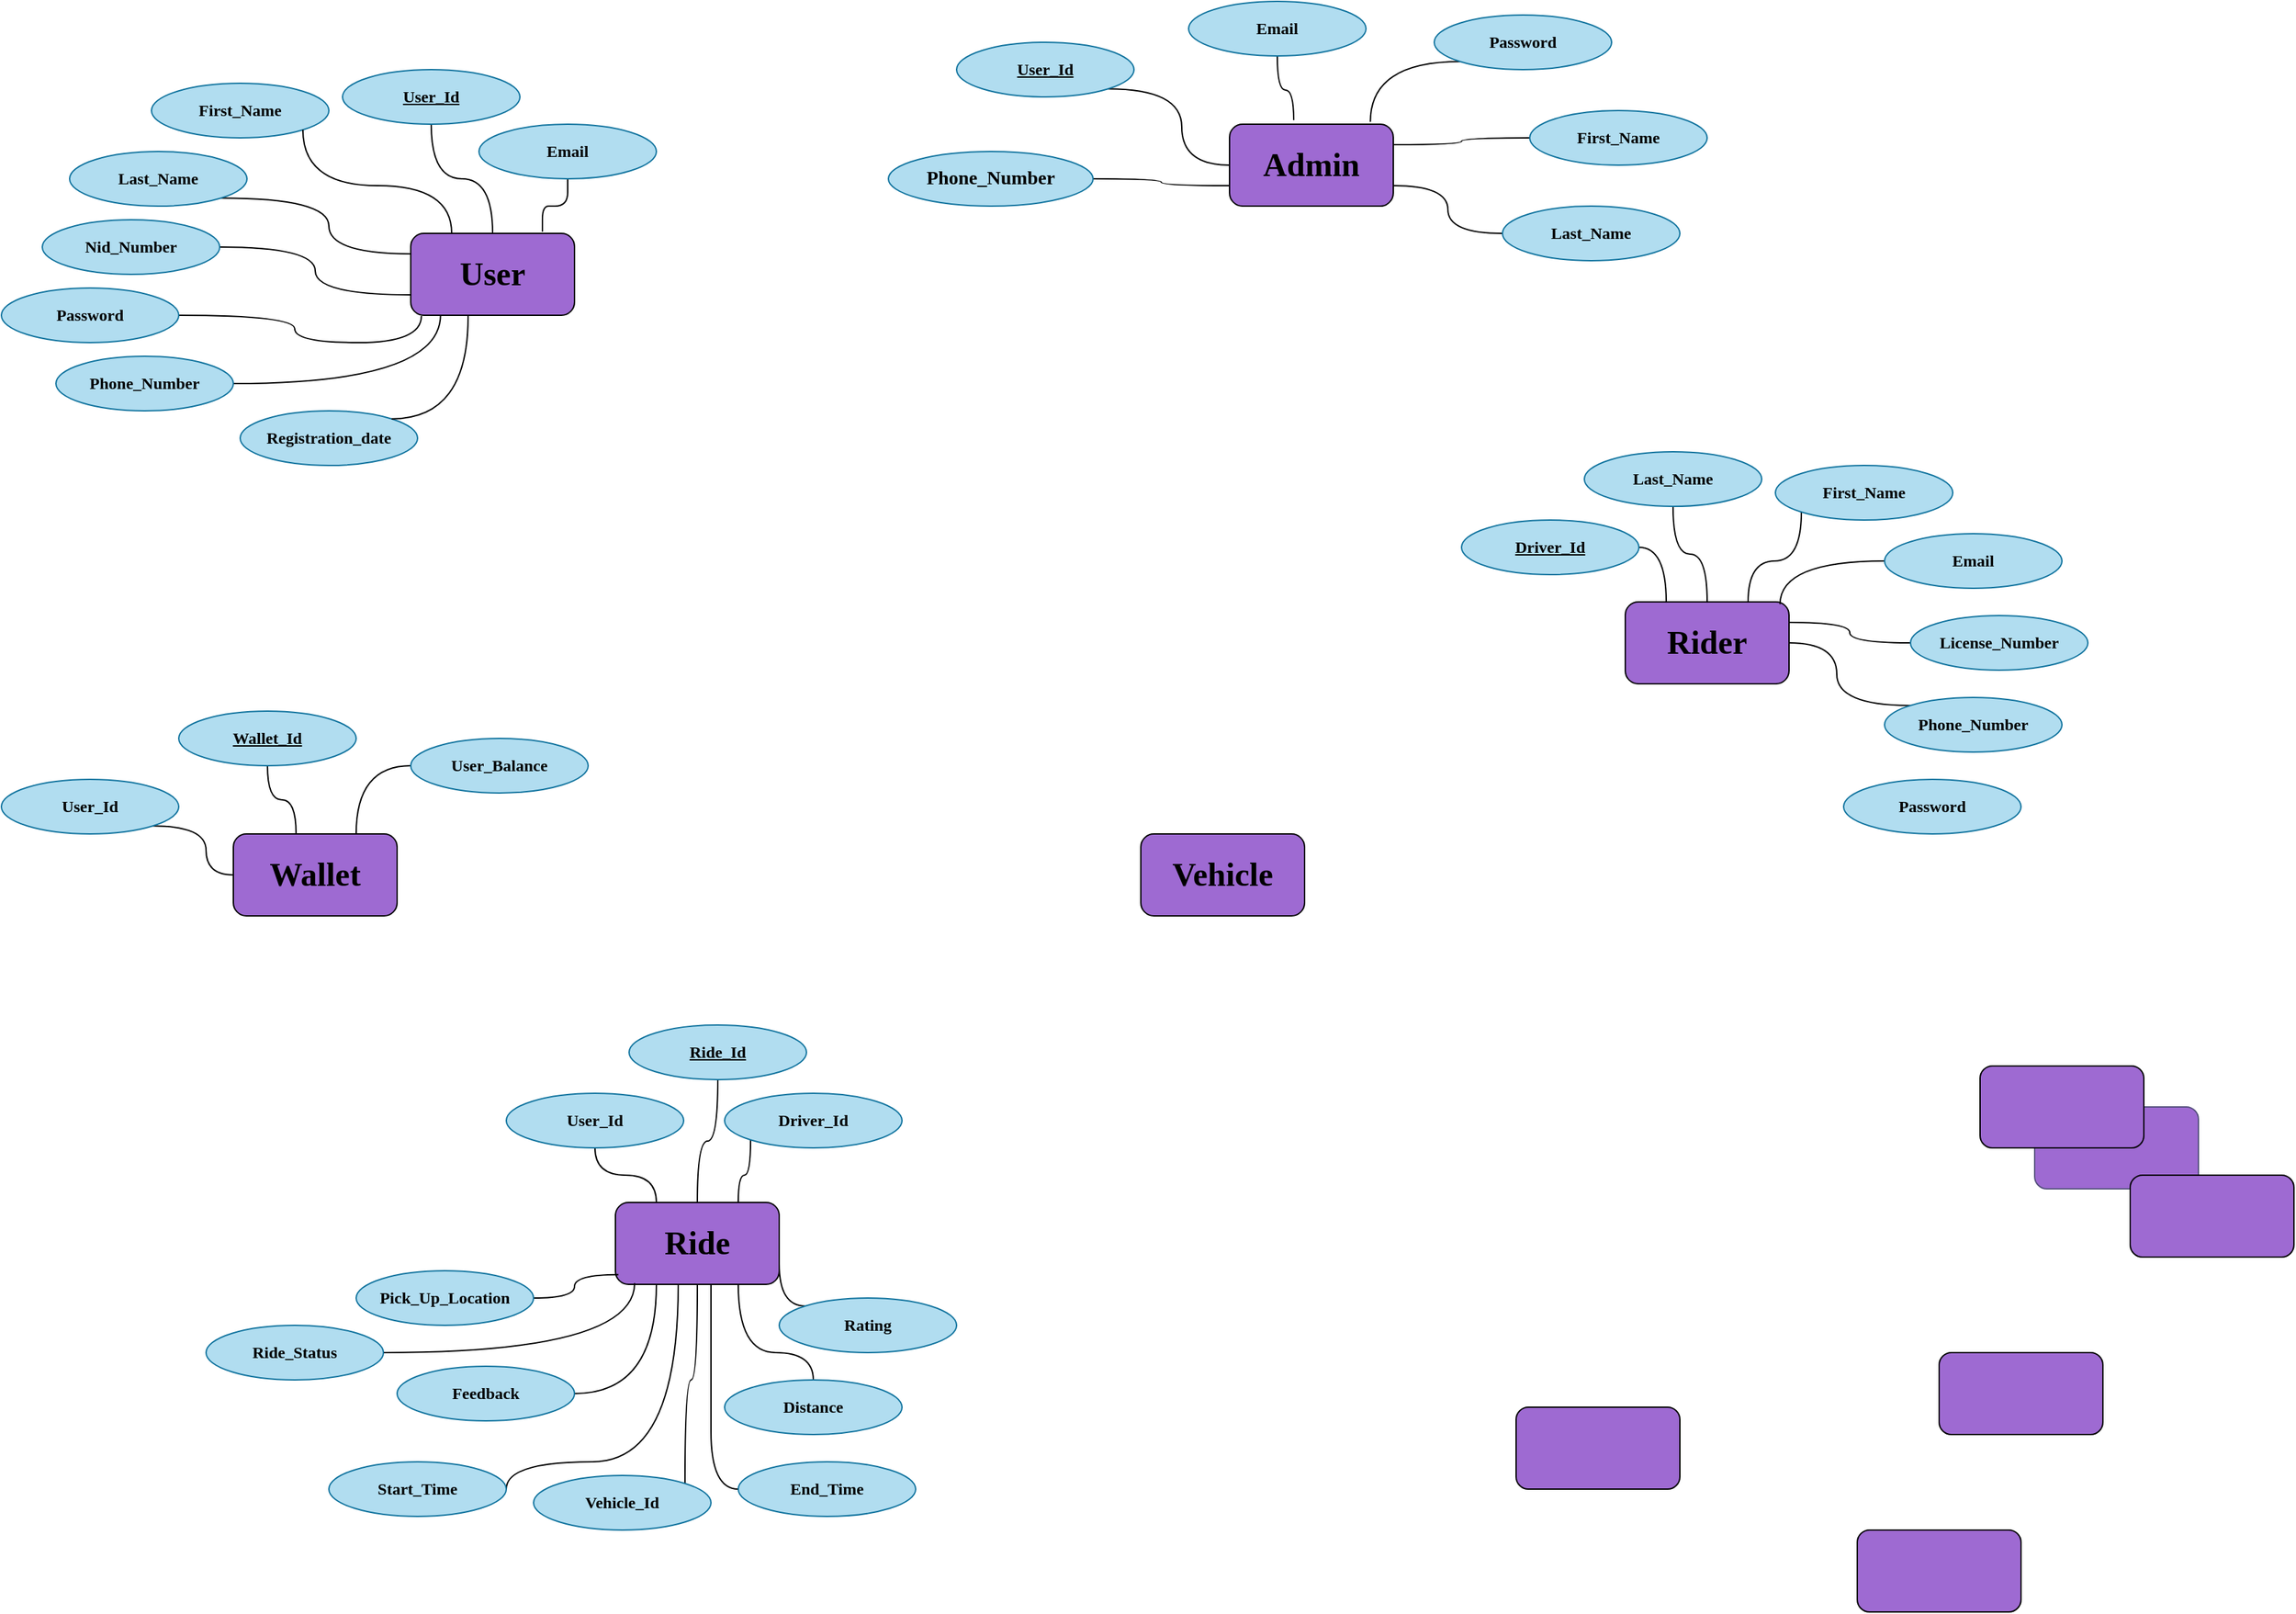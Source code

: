 <mxfile version="21.6.8" type="github">
  <diagram id="R2lEEEUBdFMjLlhIrx00" name="Page-1">
    <mxGraphModel dx="3141" dy="2489" grid="1" gridSize="10" guides="1" tooltips="1" connect="1" arrows="1" fold="1" page="1" pageScale="1" pageWidth="850" pageHeight="1100" background="#ffffff" math="0" shadow="0" extFonts="Permanent Marker^https://fonts.googleapis.com/css?family=Permanent+Marker">
      <root>
        <mxCell id="0" />
        <mxCell id="1" parent="0" />
        <mxCell id="8uIGnQ0dggvI_LjnIeeM-11" value="" style="rounded=1;whiteSpace=wrap;html=1;fillColor=#9e6ad2;strokeColor=#56517e;" vertex="1" parent="1">
          <mxGeometry x="960" y="490" width="120" height="60" as="geometry" />
        </mxCell>
        <mxCell id="8uIGnQ0dggvI_LjnIeeM-13" value="" style="rounded=1;whiteSpace=wrap;html=1;fillColor=#9e6ad2;" vertex="1" parent="1">
          <mxGeometry x="1030" y="540" width="120" height="60" as="geometry" />
        </mxCell>
        <mxCell id="8uIGnQ0dggvI_LjnIeeM-15" value="" style="rounded=1;whiteSpace=wrap;html=1;fillColor=#9e6ad2;" vertex="1" parent="1">
          <mxGeometry x="920" y="460" width="120" height="60" as="geometry" />
        </mxCell>
        <mxCell id="8uIGnQ0dggvI_LjnIeeM-18" value="" style="rounded=1;whiteSpace=wrap;html=1;fillColor=#9e6ad2;" vertex="1" parent="1">
          <mxGeometry x="890" y="670" width="120" height="60" as="geometry" />
        </mxCell>
        <mxCell id="8uIGnQ0dggvI_LjnIeeM-19" value="" style="rounded=1;whiteSpace=wrap;html=1;fillColor=#9e6ad2;" vertex="1" parent="1">
          <mxGeometry x="830" y="800" width="120" height="60" as="geometry" />
        </mxCell>
        <mxCell id="8uIGnQ0dggvI_LjnIeeM-20" value="" style="rounded=1;whiteSpace=wrap;html=1;fillColor=#9e6ad2;" vertex="1" parent="1">
          <mxGeometry x="580" y="710" width="120" height="60" as="geometry" />
        </mxCell>
        <mxCell id="8uIGnQ0dggvI_LjnIeeM-121" value="" style="group" vertex="1" connectable="0" parent="1">
          <mxGeometry x="-530" y="-270" width="480" height="290" as="geometry" />
        </mxCell>
        <mxCell id="8uIGnQ0dggvI_LjnIeeM-119" value="&lt;b style=&quot;border-color: var(--border-color);&quot;&gt;&lt;font style=&quot;border-color: var(--border-color);&quot; face=&quot;Times New Roman&quot;&gt;Registration_date&lt;/font&gt;&lt;/b&gt;" style="ellipse;whiteSpace=wrap;html=1;fillColor=#b1ddf0;strokeColor=#10739e;" vertex="1" parent="8uIGnQ0dggvI_LjnIeeM-121">
          <mxGeometry x="175" y="250" width="130" height="40" as="geometry" />
        </mxCell>
        <mxCell id="8uIGnQ0dggvI_LjnIeeM-120" value="" style="group" vertex="1" connectable="0" parent="8uIGnQ0dggvI_LjnIeeM-121">
          <mxGeometry width="480" height="250" as="geometry" />
        </mxCell>
        <mxCell id="8uIGnQ0dggvI_LjnIeeM-104" value="&lt;b&gt;&lt;font face=&quot;Times New Roman&quot; style=&quot;font-size: 24px;&quot;&gt;User&lt;/font&gt;&lt;/b&gt;" style="rounded=1;whiteSpace=wrap;html=1;fillColor=#9e6ad2;arcSize=16;" vertex="1" parent="8uIGnQ0dggvI_LjnIeeM-120">
          <mxGeometry x="300" y="120" width="120" height="60" as="geometry" />
        </mxCell>
        <mxCell id="8uIGnQ0dggvI_LjnIeeM-105" value="&lt;b style=&quot;border-color: var(--border-color);&quot;&gt;&lt;font face=&quot;Times New Roman&quot;&gt;First_Name&lt;/font&gt;&lt;/b&gt;" style="ellipse;whiteSpace=wrap;html=1;fillColor=#b1ddf0;strokeColor=#10739e;" vertex="1" parent="8uIGnQ0dggvI_LjnIeeM-120">
          <mxGeometry x="110" y="10" width="130" height="40" as="geometry" />
        </mxCell>
        <mxCell id="8uIGnQ0dggvI_LjnIeeM-103" style="edgeStyle=orthogonalEdgeStyle;curved=1;rounded=0;orthogonalLoop=1;jettySize=auto;html=1;exitX=0.25;exitY=0;exitDx=0;exitDy=0;entryX=1;entryY=1;entryDx=0;entryDy=0;endArrow=none;endFill=0;" edge="1" parent="8uIGnQ0dggvI_LjnIeeM-120" source="8uIGnQ0dggvI_LjnIeeM-104" target="8uIGnQ0dggvI_LjnIeeM-105">
          <mxGeometry relative="1" as="geometry" />
        </mxCell>
        <mxCell id="8uIGnQ0dggvI_LjnIeeM-106" style="edgeStyle=orthogonalEdgeStyle;curved=1;rounded=0;orthogonalLoop=1;jettySize=auto;html=1;exitX=0.5;exitY=1;exitDx=0;exitDy=0;entryX=0.5;entryY=0;entryDx=0;entryDy=0;endArrow=none;endFill=0;" edge="1" parent="8uIGnQ0dggvI_LjnIeeM-120" source="8uIGnQ0dggvI_LjnIeeM-107" target="8uIGnQ0dggvI_LjnIeeM-104">
          <mxGeometry relative="1" as="geometry" />
        </mxCell>
        <mxCell id="8uIGnQ0dggvI_LjnIeeM-107" value="&lt;font face=&quot;Times New Roman&quot;&gt;&lt;b&gt;&lt;u&gt;User_Id&lt;/u&gt;&lt;/b&gt;&lt;/font&gt;" style="ellipse;whiteSpace=wrap;html=1;fillColor=#b1ddf0;strokeColor=#10739e;" vertex="1" parent="8uIGnQ0dggvI_LjnIeeM-120">
          <mxGeometry x="250" width="130" height="40" as="geometry" />
        </mxCell>
        <mxCell id="8uIGnQ0dggvI_LjnIeeM-108" style="edgeStyle=orthogonalEdgeStyle;curved=1;rounded=0;orthogonalLoop=1;jettySize=auto;html=1;exitX=1;exitY=1;exitDx=0;exitDy=0;entryX=0;entryY=0.25;entryDx=0;entryDy=0;endArrow=none;endFill=0;" edge="1" parent="8uIGnQ0dggvI_LjnIeeM-120" source="8uIGnQ0dggvI_LjnIeeM-109" target="8uIGnQ0dggvI_LjnIeeM-104">
          <mxGeometry relative="1" as="geometry" />
        </mxCell>
        <mxCell id="8uIGnQ0dggvI_LjnIeeM-109" value="&lt;b style=&quot;border-color: var(--border-color);&quot;&gt;&lt;font face=&quot;Times New Roman&quot;&gt;Last_Name&lt;/font&gt;&lt;/b&gt;" style="ellipse;whiteSpace=wrap;html=1;fillColor=#b1ddf0;strokeColor=#10739e;" vertex="1" parent="8uIGnQ0dggvI_LjnIeeM-120">
          <mxGeometry x="50" y="60" width="130" height="40" as="geometry" />
        </mxCell>
        <mxCell id="8uIGnQ0dggvI_LjnIeeM-110" style="edgeStyle=orthogonalEdgeStyle;curved=1;rounded=0;orthogonalLoop=1;jettySize=auto;html=1;exitX=1;exitY=0.5;exitDx=0;exitDy=0;entryX=0;entryY=0.75;entryDx=0;entryDy=0;endArrow=none;endFill=0;" edge="1" parent="8uIGnQ0dggvI_LjnIeeM-120" source="8uIGnQ0dggvI_LjnIeeM-111" target="8uIGnQ0dggvI_LjnIeeM-104">
          <mxGeometry relative="1" as="geometry" />
        </mxCell>
        <mxCell id="8uIGnQ0dggvI_LjnIeeM-111" value="&lt;font face=&quot;Times New Roman&quot;&gt;&lt;b&gt;Nid_Number&lt;/b&gt;&lt;/font&gt;" style="ellipse;whiteSpace=wrap;html=1;fillColor=#b1ddf0;strokeColor=#10739e;" vertex="1" parent="8uIGnQ0dggvI_LjnIeeM-120">
          <mxGeometry x="30" y="110" width="130" height="40" as="geometry" />
        </mxCell>
        <mxCell id="8uIGnQ0dggvI_LjnIeeM-112" style="edgeStyle=orthogonalEdgeStyle;rounded=1;orthogonalLoop=1;jettySize=auto;html=1;exitX=0.5;exitY=1;exitDx=0;exitDy=0;entryX=0.804;entryY=-0.021;entryDx=0;entryDy=0;entryPerimeter=0;strokeColor=default;endArrow=none;endFill=0;" edge="1" parent="8uIGnQ0dggvI_LjnIeeM-120" source="8uIGnQ0dggvI_LjnIeeM-113" target="8uIGnQ0dggvI_LjnIeeM-104">
          <mxGeometry relative="1" as="geometry" />
        </mxCell>
        <mxCell id="8uIGnQ0dggvI_LjnIeeM-113" value="&lt;b&gt;&lt;font face=&quot;Times New Roman&quot;&gt;Email&lt;/font&gt;&lt;/b&gt;" style="ellipse;whiteSpace=wrap;html=1;fillColor=#b1ddf0;strokeColor=#10739e;" vertex="1" parent="8uIGnQ0dggvI_LjnIeeM-120">
          <mxGeometry x="350" y="40" width="130" height="40" as="geometry" />
        </mxCell>
        <mxCell id="8uIGnQ0dggvI_LjnIeeM-114" style="edgeStyle=orthogonalEdgeStyle;curved=1;rounded=0;orthogonalLoop=1;jettySize=auto;html=1;exitX=1;exitY=0.5;exitDx=0;exitDy=0;entryX=0.065;entryY=1.008;entryDx=0;entryDy=0;entryPerimeter=0;endArrow=none;endFill=0;" edge="1" parent="8uIGnQ0dggvI_LjnIeeM-120" source="8uIGnQ0dggvI_LjnIeeM-115" target="8uIGnQ0dggvI_LjnIeeM-104">
          <mxGeometry relative="1" as="geometry" />
        </mxCell>
        <mxCell id="8uIGnQ0dggvI_LjnIeeM-115" value="&lt;b style=&quot;border-color: var(--border-color);&quot;&gt;&lt;font style=&quot;border-color: var(--border-color);&quot; face=&quot;Times New Roman&quot;&gt;Password&lt;/font&gt;&lt;/b&gt;" style="ellipse;whiteSpace=wrap;html=1;fillColor=#b1ddf0;strokeColor=#10739e;" vertex="1" parent="8uIGnQ0dggvI_LjnIeeM-120">
          <mxGeometry y="160" width="130" height="40" as="geometry" />
        </mxCell>
        <mxCell id="8uIGnQ0dggvI_LjnIeeM-116" style="edgeStyle=orthogonalEdgeStyle;curved=1;rounded=0;orthogonalLoop=1;jettySize=auto;html=1;exitX=1;exitY=0.5;exitDx=0;exitDy=0;endArrow=none;endFill=0;entryX=0.182;entryY=0.993;entryDx=0;entryDy=0;entryPerimeter=0;" edge="1" parent="8uIGnQ0dggvI_LjnIeeM-120" source="8uIGnQ0dggvI_LjnIeeM-117" target="8uIGnQ0dggvI_LjnIeeM-104">
          <mxGeometry relative="1" as="geometry">
            <mxPoint x="320" y="190" as="targetPoint" />
          </mxGeometry>
        </mxCell>
        <mxCell id="8uIGnQ0dggvI_LjnIeeM-117" value="&lt;b style=&quot;border-color: var(--border-color);&quot;&gt;&lt;font style=&quot;border-color: var(--border-color);&quot; face=&quot;Times New Roman&quot;&gt;Phone_Number&lt;/font&gt;&lt;/b&gt;" style="ellipse;whiteSpace=wrap;html=1;fillColor=#b1ddf0;strokeColor=#10739e;" vertex="1" parent="8uIGnQ0dggvI_LjnIeeM-120">
          <mxGeometry x="40" y="210" width="130" height="40" as="geometry" />
        </mxCell>
        <mxCell id="8uIGnQ0dggvI_LjnIeeM-118" style="edgeStyle=orthogonalEdgeStyle;curved=1;rounded=0;orthogonalLoop=1;jettySize=auto;html=1;exitX=1;exitY=0;exitDx=0;exitDy=0;endArrow=none;endFill=0;" edge="1" parent="8uIGnQ0dggvI_LjnIeeM-120" source="8uIGnQ0dggvI_LjnIeeM-119">
          <mxGeometry relative="1" as="geometry">
            <mxPoint x="342" y="180" as="targetPoint" />
          </mxGeometry>
        </mxCell>
        <mxCell id="8uIGnQ0dggvI_LjnIeeM-122" value="" style="group" vertex="1" connectable="0" parent="1">
          <mxGeometry x="120" y="-320" width="600" height="190" as="geometry" />
        </mxCell>
        <mxCell id="8uIGnQ0dggvI_LjnIeeM-62" value="&lt;b&gt;&lt;font face=&quot;Times New Roman&quot; style=&quot;font-size: 24px;&quot;&gt;Admin&lt;/font&gt;&lt;/b&gt;" style="rounded=1;whiteSpace=wrap;html=1;fillColor=#9e6ad2;arcSize=16;" vertex="1" parent="8uIGnQ0dggvI_LjnIeeM-122">
          <mxGeometry x="250" y="90" width="120" height="60" as="geometry" />
        </mxCell>
        <mxCell id="8uIGnQ0dggvI_LjnIeeM-72" style="edgeStyle=orthogonalEdgeStyle;curved=1;rounded=0;orthogonalLoop=1;jettySize=auto;html=1;exitX=0.5;exitY=1;exitDx=0;exitDy=0;entryX=0.392;entryY=-0.05;entryDx=0;entryDy=0;entryPerimeter=0;endArrow=none;endFill=0;" edge="1" parent="8uIGnQ0dggvI_LjnIeeM-122" source="8uIGnQ0dggvI_LjnIeeM-63" target="8uIGnQ0dggvI_LjnIeeM-62">
          <mxGeometry relative="1" as="geometry" />
        </mxCell>
        <mxCell id="8uIGnQ0dggvI_LjnIeeM-63" value="&lt;b&gt;&lt;font face=&quot;Times New Roman&quot;&gt;Email&lt;/font&gt;&lt;/b&gt;" style="ellipse;whiteSpace=wrap;html=1;fillColor=#b1ddf0;strokeColor=#10739e;" vertex="1" parent="8uIGnQ0dggvI_LjnIeeM-122">
          <mxGeometry x="220" width="130" height="40" as="geometry" />
        </mxCell>
        <mxCell id="8uIGnQ0dggvI_LjnIeeM-71" style="edgeStyle=orthogonalEdgeStyle;curved=1;rounded=0;orthogonalLoop=1;jettySize=auto;html=1;exitX=1;exitY=1;exitDx=0;exitDy=0;entryX=0;entryY=0.5;entryDx=0;entryDy=0;endArrow=none;endFill=0;" edge="1" parent="8uIGnQ0dggvI_LjnIeeM-122" source="8uIGnQ0dggvI_LjnIeeM-64" target="8uIGnQ0dggvI_LjnIeeM-62">
          <mxGeometry relative="1" as="geometry" />
        </mxCell>
        <mxCell id="8uIGnQ0dggvI_LjnIeeM-64" value="&lt;font face=&quot;Times New Roman&quot;&gt;&lt;b&gt;&lt;u&gt;User_Id&lt;/u&gt;&lt;/b&gt;&lt;/font&gt;" style="ellipse;whiteSpace=wrap;html=1;fillColor=#b1ddf0;strokeColor=#10739e;" vertex="1" parent="8uIGnQ0dggvI_LjnIeeM-122">
          <mxGeometry x="50" y="30" width="130" height="40" as="geometry" />
        </mxCell>
        <mxCell id="8uIGnQ0dggvI_LjnIeeM-73" style="edgeStyle=orthogonalEdgeStyle;curved=1;rounded=0;orthogonalLoop=1;jettySize=auto;html=1;exitX=0;exitY=1;exitDx=0;exitDy=0;entryX=0.86;entryY=-0.029;entryDx=0;entryDy=0;entryPerimeter=0;endArrow=none;endFill=0;" edge="1" parent="8uIGnQ0dggvI_LjnIeeM-122" source="8uIGnQ0dggvI_LjnIeeM-66" target="8uIGnQ0dggvI_LjnIeeM-62">
          <mxGeometry relative="1" as="geometry" />
        </mxCell>
        <mxCell id="8uIGnQ0dggvI_LjnIeeM-66" value="&lt;b style=&quot;border-color: var(--border-color);&quot;&gt;&lt;font style=&quot;border-color: var(--border-color);&quot; face=&quot;Times New Roman&quot;&gt;Password&lt;/font&gt;&lt;/b&gt;" style="ellipse;whiteSpace=wrap;html=1;fillColor=#b1ddf0;strokeColor=#10739e;" vertex="1" parent="8uIGnQ0dggvI_LjnIeeM-122">
          <mxGeometry x="400" y="10" width="130" height="40" as="geometry" />
        </mxCell>
        <mxCell id="8uIGnQ0dggvI_LjnIeeM-74" style="edgeStyle=orthogonalEdgeStyle;curved=1;rounded=0;orthogonalLoop=1;jettySize=auto;html=1;exitX=0;exitY=0.5;exitDx=0;exitDy=0;entryX=1;entryY=0.25;entryDx=0;entryDy=0;endArrow=none;endFill=0;" edge="1" parent="8uIGnQ0dggvI_LjnIeeM-122" source="8uIGnQ0dggvI_LjnIeeM-67" target="8uIGnQ0dggvI_LjnIeeM-62">
          <mxGeometry relative="1" as="geometry" />
        </mxCell>
        <mxCell id="8uIGnQ0dggvI_LjnIeeM-67" value="&lt;b style=&quot;border-color: var(--border-color);&quot;&gt;&lt;font face=&quot;Times New Roman&quot;&gt;First_Name&lt;/font&gt;&lt;/b&gt;" style="ellipse;whiteSpace=wrap;html=1;fillColor=#b1ddf0;strokeColor=#10739e;" vertex="1" parent="8uIGnQ0dggvI_LjnIeeM-122">
          <mxGeometry x="470" y="80" width="130" height="40" as="geometry" />
        </mxCell>
        <mxCell id="8uIGnQ0dggvI_LjnIeeM-76" style="edgeStyle=orthogonalEdgeStyle;curved=1;rounded=0;orthogonalLoop=1;jettySize=auto;html=1;exitX=0;exitY=0.5;exitDx=0;exitDy=0;entryX=1;entryY=0.75;entryDx=0;entryDy=0;endArrow=none;endFill=0;" edge="1" parent="8uIGnQ0dggvI_LjnIeeM-122" source="8uIGnQ0dggvI_LjnIeeM-68" target="8uIGnQ0dggvI_LjnIeeM-62">
          <mxGeometry relative="1" as="geometry" />
        </mxCell>
        <mxCell id="8uIGnQ0dggvI_LjnIeeM-68" value="&lt;b style=&quot;border-color: var(--border-color);&quot;&gt;&lt;font face=&quot;Times New Roman&quot;&gt;Last_Name&lt;/font&gt;&lt;/b&gt;" style="ellipse;whiteSpace=wrap;html=1;fillColor=#b1ddf0;strokeColor=#10739e;" vertex="1" parent="8uIGnQ0dggvI_LjnIeeM-122">
          <mxGeometry x="450" y="150" width="130" height="40" as="geometry" />
        </mxCell>
        <mxCell id="8uIGnQ0dggvI_LjnIeeM-70" style="edgeStyle=orthogonalEdgeStyle;curved=1;rounded=0;orthogonalLoop=1;jettySize=auto;html=1;exitX=1;exitY=0.5;exitDx=0;exitDy=0;entryX=0;entryY=0.75;entryDx=0;entryDy=0;endArrow=none;endFill=0;" edge="1" parent="8uIGnQ0dggvI_LjnIeeM-122" source="8uIGnQ0dggvI_LjnIeeM-69" target="8uIGnQ0dggvI_LjnIeeM-62">
          <mxGeometry relative="1" as="geometry" />
        </mxCell>
        <mxCell id="8uIGnQ0dggvI_LjnIeeM-69" value="&lt;b style=&quot;border-color: var(--border-color);&quot;&gt;&lt;font style=&quot;border-color: var(--border-color); font-size: 14px;&quot; face=&quot;Times New Roman&quot;&gt;Phone_Number&lt;/font&gt;&lt;/b&gt;" style="ellipse;whiteSpace=wrap;html=1;fillColor=#b1ddf0;strokeColor=#10739e;" vertex="1" parent="8uIGnQ0dggvI_LjnIeeM-122">
          <mxGeometry y="110" width="150" height="40" as="geometry" />
        </mxCell>
        <mxCell id="8uIGnQ0dggvI_LjnIeeM-123" value="" style="group" vertex="1" connectable="0" parent="1">
          <mxGeometry x="-380" y="430" width="550" height="370" as="geometry" />
        </mxCell>
        <mxCell id="8uIGnQ0dggvI_LjnIeeM-77" value="&lt;b&gt;&lt;font face=&quot;Times New Roman&quot; style=&quot;font-size: 24px;&quot;&gt;Ride&lt;/font&gt;&lt;/b&gt;" style="rounded=1;whiteSpace=wrap;html=1;fillColor=#9e6ad2;arcSize=16;" vertex="1" parent="8uIGnQ0dggvI_LjnIeeM-123">
          <mxGeometry x="300" y="130" width="120" height="60" as="geometry" />
        </mxCell>
        <mxCell id="8uIGnQ0dggvI_LjnIeeM-92" style="edgeStyle=orthogonalEdgeStyle;curved=1;rounded=0;orthogonalLoop=1;jettySize=auto;html=1;exitX=0.5;exitY=1;exitDx=0;exitDy=0;entryX=0.25;entryY=0;entryDx=0;entryDy=0;endArrow=none;endFill=0;" edge="1" parent="8uIGnQ0dggvI_LjnIeeM-123" source="8uIGnQ0dggvI_LjnIeeM-79" target="8uIGnQ0dggvI_LjnIeeM-77">
          <mxGeometry relative="1" as="geometry" />
        </mxCell>
        <mxCell id="8uIGnQ0dggvI_LjnIeeM-79" value="&lt;font face=&quot;Times New Roman&quot;&gt;&lt;b&gt;User_Id&lt;/b&gt;&lt;/font&gt;" style="ellipse;whiteSpace=wrap;html=1;fillColor=#b1ddf0;strokeColor=#10739e;" vertex="1" parent="8uIGnQ0dggvI_LjnIeeM-123">
          <mxGeometry x="220" y="50" width="130" height="40" as="geometry" />
        </mxCell>
        <mxCell id="8uIGnQ0dggvI_LjnIeeM-94" style="edgeStyle=orthogonalEdgeStyle;curved=1;rounded=0;orthogonalLoop=1;jettySize=auto;html=1;exitX=0;exitY=1;exitDx=0;exitDy=0;entryX=0.75;entryY=0;entryDx=0;entryDy=0;endArrow=none;endFill=0;" edge="1" parent="8uIGnQ0dggvI_LjnIeeM-123" source="8uIGnQ0dggvI_LjnIeeM-80" target="8uIGnQ0dggvI_LjnIeeM-77">
          <mxGeometry relative="1" as="geometry" />
        </mxCell>
        <mxCell id="8uIGnQ0dggvI_LjnIeeM-80" value="&lt;font face=&quot;Times New Roman&quot;&gt;&lt;b&gt;Driver_Id&lt;/b&gt;&lt;/font&gt;" style="ellipse;whiteSpace=wrap;html=1;fillColor=#b1ddf0;strokeColor=#10739e;" vertex="1" parent="8uIGnQ0dggvI_LjnIeeM-123">
          <mxGeometry x="380" y="50" width="130" height="40" as="geometry" />
        </mxCell>
        <mxCell id="8uIGnQ0dggvI_LjnIeeM-93" style="edgeStyle=orthogonalEdgeStyle;curved=1;rounded=0;orthogonalLoop=1;jettySize=auto;html=1;exitX=0.5;exitY=1;exitDx=0;exitDy=0;entryX=0.5;entryY=0;entryDx=0;entryDy=0;endArrow=none;endFill=0;" edge="1" parent="8uIGnQ0dggvI_LjnIeeM-123" source="8uIGnQ0dggvI_LjnIeeM-81" target="8uIGnQ0dggvI_LjnIeeM-77">
          <mxGeometry relative="1" as="geometry" />
        </mxCell>
        <mxCell id="8uIGnQ0dggvI_LjnIeeM-81" value="&lt;font face=&quot;Times New Roman&quot;&gt;&lt;b&gt;&lt;u&gt;Ride_Id&lt;/u&gt;&lt;/b&gt;&lt;/font&gt;" style="ellipse;whiteSpace=wrap;html=1;fillColor=#b1ddf0;strokeColor=#10739e;" vertex="1" parent="8uIGnQ0dggvI_LjnIeeM-123">
          <mxGeometry x="310" width="130" height="40" as="geometry" />
        </mxCell>
        <mxCell id="8uIGnQ0dggvI_LjnIeeM-89" style="edgeStyle=orthogonalEdgeStyle;curved=1;rounded=0;orthogonalLoop=1;jettySize=auto;html=1;exitX=1;exitY=0;exitDx=0;exitDy=0;entryX=0.5;entryY=1;entryDx=0;entryDy=0;endArrow=none;endFill=0;" edge="1" parent="8uIGnQ0dggvI_LjnIeeM-123" source="8uIGnQ0dggvI_LjnIeeM-82" target="8uIGnQ0dggvI_LjnIeeM-77">
          <mxGeometry relative="1" as="geometry" />
        </mxCell>
        <mxCell id="8uIGnQ0dggvI_LjnIeeM-82" value="&lt;font face=&quot;Times New Roman&quot;&gt;&lt;b&gt;Vehicle_Id&lt;/b&gt;&lt;/font&gt;" style="ellipse;whiteSpace=wrap;html=1;fillColor=#b1ddf0;strokeColor=#10739e;" vertex="1" parent="8uIGnQ0dggvI_LjnIeeM-123">
          <mxGeometry x="240" y="330" width="130" height="40" as="geometry" />
        </mxCell>
        <mxCell id="8uIGnQ0dggvI_LjnIeeM-91" style="edgeStyle=orthogonalEdgeStyle;curved=1;rounded=0;orthogonalLoop=1;jettySize=auto;html=1;exitX=1;exitY=0.5;exitDx=0;exitDy=0;entryX=0.018;entryY=0.881;entryDx=0;entryDy=0;endArrow=none;endFill=0;entryPerimeter=0;" edge="1" parent="8uIGnQ0dggvI_LjnIeeM-123" source="8uIGnQ0dggvI_LjnIeeM-83" target="8uIGnQ0dggvI_LjnIeeM-77">
          <mxGeometry relative="1" as="geometry" />
        </mxCell>
        <mxCell id="8uIGnQ0dggvI_LjnIeeM-83" value="&lt;font face=&quot;Times New Roman&quot;&gt;&lt;b&gt;Pick_Up_Location&lt;/b&gt;&lt;/font&gt;" style="ellipse;whiteSpace=wrap;html=1;fillColor=#b1ddf0;strokeColor=#10739e;" vertex="1" parent="8uIGnQ0dggvI_LjnIeeM-123">
          <mxGeometry x="110" y="180" width="130" height="40" as="geometry" />
        </mxCell>
        <mxCell id="8uIGnQ0dggvI_LjnIeeM-90" style="edgeStyle=orthogonalEdgeStyle;curved=1;rounded=0;orthogonalLoop=1;jettySize=auto;html=1;exitX=1;exitY=0.5;exitDx=0;exitDy=0;entryX=0.25;entryY=1;entryDx=0;entryDy=0;endArrow=none;endFill=0;" edge="1" parent="8uIGnQ0dggvI_LjnIeeM-123" source="8uIGnQ0dggvI_LjnIeeM-84" target="8uIGnQ0dggvI_LjnIeeM-77">
          <mxGeometry relative="1" as="geometry" />
        </mxCell>
        <mxCell id="8uIGnQ0dggvI_LjnIeeM-84" value="&lt;font face=&quot;Times New Roman&quot;&gt;&lt;b&gt;Feedback&lt;/b&gt;&lt;/font&gt;" style="ellipse;whiteSpace=wrap;html=1;fillColor=#b1ddf0;strokeColor=#10739e;" vertex="1" parent="8uIGnQ0dggvI_LjnIeeM-123">
          <mxGeometry x="140" y="250" width="130" height="40" as="geometry" />
        </mxCell>
        <mxCell id="8uIGnQ0dggvI_LjnIeeM-102" style="edgeStyle=orthogonalEdgeStyle;curved=1;rounded=0;orthogonalLoop=1;jettySize=auto;html=1;exitX=0;exitY=0;exitDx=0;exitDy=0;entryX=1;entryY=0.75;entryDx=0;entryDy=0;endArrow=none;endFill=0;" edge="1" parent="8uIGnQ0dggvI_LjnIeeM-123" source="8uIGnQ0dggvI_LjnIeeM-85" target="8uIGnQ0dggvI_LjnIeeM-77">
          <mxGeometry relative="1" as="geometry" />
        </mxCell>
        <mxCell id="8uIGnQ0dggvI_LjnIeeM-85" value="&lt;font face=&quot;Times New Roman&quot;&gt;&lt;b&gt;Rating&lt;/b&gt;&lt;/font&gt;" style="ellipse;whiteSpace=wrap;html=1;fillColor=#b1ddf0;strokeColor=#10739e;" vertex="1" parent="8uIGnQ0dggvI_LjnIeeM-123">
          <mxGeometry x="420" y="200" width="130" height="40" as="geometry" />
        </mxCell>
        <mxCell id="8uIGnQ0dggvI_LjnIeeM-88" style="edgeStyle=orthogonalEdgeStyle;curved=1;rounded=0;orthogonalLoop=1;jettySize=auto;html=1;exitX=0.5;exitY=0;exitDx=0;exitDy=0;entryX=0.75;entryY=1;entryDx=0;entryDy=0;endArrow=none;endFill=0;" edge="1" parent="8uIGnQ0dggvI_LjnIeeM-123" source="8uIGnQ0dggvI_LjnIeeM-86" target="8uIGnQ0dggvI_LjnIeeM-77">
          <mxGeometry relative="1" as="geometry">
            <Array as="points">
              <mxPoint x="445" y="240" />
              <mxPoint x="390" y="240" />
            </Array>
          </mxGeometry>
        </mxCell>
        <mxCell id="8uIGnQ0dggvI_LjnIeeM-86" value="&lt;font face=&quot;Times New Roman&quot;&gt;&lt;b&gt;Distance&lt;/b&gt;&lt;/font&gt;" style="ellipse;whiteSpace=wrap;html=1;fillColor=#b1ddf0;strokeColor=#10739e;" vertex="1" parent="8uIGnQ0dggvI_LjnIeeM-123">
          <mxGeometry x="380" y="260" width="130" height="40" as="geometry" />
        </mxCell>
        <mxCell id="8uIGnQ0dggvI_LjnIeeM-98" style="edgeStyle=orthogonalEdgeStyle;curved=1;rounded=0;orthogonalLoop=1;jettySize=auto;html=1;exitX=1;exitY=0.5;exitDx=0;exitDy=0;endArrow=none;endFill=0;" edge="1" parent="8uIGnQ0dggvI_LjnIeeM-123" source="8uIGnQ0dggvI_LjnIeeM-95" target="8uIGnQ0dggvI_LjnIeeM-77">
          <mxGeometry relative="1" as="geometry">
            <Array as="points">
              <mxPoint x="220" y="320" />
              <mxPoint x="346" y="320" />
            </Array>
          </mxGeometry>
        </mxCell>
        <mxCell id="8uIGnQ0dggvI_LjnIeeM-95" value="&lt;font face=&quot;Times New Roman&quot;&gt;&lt;b&gt;Start_Time&lt;/b&gt;&lt;/font&gt;" style="ellipse;whiteSpace=wrap;html=1;fillColor=#b1ddf0;strokeColor=#10739e;" vertex="1" parent="8uIGnQ0dggvI_LjnIeeM-123">
          <mxGeometry x="90" y="320" width="130" height="40" as="geometry" />
        </mxCell>
        <mxCell id="8uIGnQ0dggvI_LjnIeeM-97" style="edgeStyle=orthogonalEdgeStyle;curved=1;rounded=0;orthogonalLoop=1;jettySize=auto;html=1;exitX=0;exitY=0.5;exitDx=0;exitDy=0;endArrow=none;endFill=0;" edge="1" parent="8uIGnQ0dggvI_LjnIeeM-123" source="8uIGnQ0dggvI_LjnIeeM-96">
          <mxGeometry relative="1" as="geometry">
            <mxPoint x="370" y="190" as="targetPoint" />
          </mxGeometry>
        </mxCell>
        <mxCell id="8uIGnQ0dggvI_LjnIeeM-96" value="&lt;font face=&quot;Times New Roman&quot;&gt;&lt;b&gt;End_Time&lt;/b&gt;&lt;/font&gt;" style="ellipse;whiteSpace=wrap;html=1;fillColor=#b1ddf0;strokeColor=#10739e;" vertex="1" parent="8uIGnQ0dggvI_LjnIeeM-123">
          <mxGeometry x="390" y="320" width="130" height="40" as="geometry" />
        </mxCell>
        <mxCell id="8uIGnQ0dggvI_LjnIeeM-100" style="edgeStyle=orthogonalEdgeStyle;curved=1;rounded=0;orthogonalLoop=1;jettySize=auto;html=1;exitX=1;exitY=0.5;exitDx=0;exitDy=0;endArrow=none;endFill=0;entryX=0.117;entryY=0.985;entryDx=0;entryDy=0;entryPerimeter=0;" edge="1" parent="8uIGnQ0dggvI_LjnIeeM-123" source="8uIGnQ0dggvI_LjnIeeM-99" target="8uIGnQ0dggvI_LjnIeeM-77">
          <mxGeometry relative="1" as="geometry" />
        </mxCell>
        <mxCell id="8uIGnQ0dggvI_LjnIeeM-99" value="&lt;font face=&quot;Times New Roman&quot;&gt;&lt;b&gt;Ride_Status&lt;/b&gt;&lt;/font&gt;" style="ellipse;whiteSpace=wrap;html=1;fillColor=#b1ddf0;strokeColor=#10739e;" vertex="1" parent="8uIGnQ0dggvI_LjnIeeM-123">
          <mxGeometry y="220" width="130" height="40" as="geometry" />
        </mxCell>
        <mxCell id="8uIGnQ0dggvI_LjnIeeM-124" value="" style="group" vertex="1" connectable="0" parent="1">
          <mxGeometry x="540" y="10" width="459" height="280" as="geometry" />
        </mxCell>
        <mxCell id="8uIGnQ0dggvI_LjnIeeM-49" value="&lt;b&gt;&lt;font face=&quot;Times New Roman&quot; style=&quot;font-size: 24px;&quot;&gt;Rider&lt;/font&gt;&lt;/b&gt;" style="rounded=1;whiteSpace=wrap;html=1;fillColor=#9e6ad2;arcSize=16;" vertex="1" parent="8uIGnQ0dggvI_LjnIeeM-124">
          <mxGeometry x="120" y="110" width="120" height="60" as="geometry" />
        </mxCell>
        <mxCell id="8uIGnQ0dggvI_LjnIeeM-59" style="edgeStyle=orthogonalEdgeStyle;curved=1;rounded=0;orthogonalLoop=1;jettySize=auto;html=1;exitX=0;exitY=0.5;exitDx=0;exitDy=0;entryX=0.945;entryY=0.028;entryDx=0;entryDy=0;endArrow=none;endFill=0;entryPerimeter=0;" edge="1" parent="8uIGnQ0dggvI_LjnIeeM-124" source="8uIGnQ0dggvI_LjnIeeM-50" target="8uIGnQ0dggvI_LjnIeeM-49">
          <mxGeometry relative="1" as="geometry" />
        </mxCell>
        <mxCell id="8uIGnQ0dggvI_LjnIeeM-50" value="&lt;b&gt;&lt;font face=&quot;Times New Roman&quot;&gt;Email&lt;/font&gt;&lt;/b&gt;" style="ellipse;whiteSpace=wrap;html=1;fillColor=#b1ddf0;strokeColor=#10739e;" vertex="1" parent="8uIGnQ0dggvI_LjnIeeM-124">
          <mxGeometry x="310" y="60" width="130" height="40" as="geometry" />
        </mxCell>
        <mxCell id="8uIGnQ0dggvI_LjnIeeM-58" style="edgeStyle=orthogonalEdgeStyle;curved=1;rounded=0;orthogonalLoop=1;jettySize=auto;html=1;exitX=0;exitY=1;exitDx=0;exitDy=0;entryX=0.75;entryY=0;entryDx=0;entryDy=0;endArrow=none;endFill=0;" edge="1" parent="8uIGnQ0dggvI_LjnIeeM-124" source="8uIGnQ0dggvI_LjnIeeM-51" target="8uIGnQ0dggvI_LjnIeeM-49">
          <mxGeometry relative="1" as="geometry" />
        </mxCell>
        <mxCell id="8uIGnQ0dggvI_LjnIeeM-51" value="&lt;b style=&quot;border-color: var(--border-color);&quot;&gt;&lt;font face=&quot;Times New Roman&quot;&gt;First_Name&lt;/font&gt;&lt;/b&gt;" style="ellipse;whiteSpace=wrap;html=1;fillColor=#b1ddf0;strokeColor=#10739e;" vertex="1" parent="8uIGnQ0dggvI_LjnIeeM-124">
          <mxGeometry x="230" y="10" width="130" height="40" as="geometry" />
        </mxCell>
        <mxCell id="8uIGnQ0dggvI_LjnIeeM-57" style="edgeStyle=orthogonalEdgeStyle;curved=1;rounded=0;orthogonalLoop=1;jettySize=auto;html=1;exitX=0.5;exitY=1;exitDx=0;exitDy=0;entryX=0.5;entryY=0;entryDx=0;entryDy=0;endArrow=none;endFill=0;" edge="1" parent="8uIGnQ0dggvI_LjnIeeM-124" source="8uIGnQ0dggvI_LjnIeeM-52" target="8uIGnQ0dggvI_LjnIeeM-49">
          <mxGeometry relative="1" as="geometry" />
        </mxCell>
        <mxCell id="8uIGnQ0dggvI_LjnIeeM-52" value="&lt;b style=&quot;border-color: var(--border-color);&quot;&gt;&lt;font face=&quot;Times New Roman&quot;&gt;Last_Name&lt;/font&gt;&lt;/b&gt;" style="ellipse;whiteSpace=wrap;html=1;fillColor=#b1ddf0;strokeColor=#10739e;" vertex="1" parent="8uIGnQ0dggvI_LjnIeeM-124">
          <mxGeometry x="90" width="130" height="40" as="geometry" />
        </mxCell>
        <mxCell id="8uIGnQ0dggvI_LjnIeeM-60" style="edgeStyle=orthogonalEdgeStyle;curved=1;rounded=0;orthogonalLoop=1;jettySize=auto;html=1;exitX=0;exitY=0.5;exitDx=0;exitDy=0;entryX=1;entryY=0.25;entryDx=0;entryDy=0;endArrow=none;endFill=0;" edge="1" parent="8uIGnQ0dggvI_LjnIeeM-124" source="8uIGnQ0dggvI_LjnIeeM-53" target="8uIGnQ0dggvI_LjnIeeM-49">
          <mxGeometry relative="1" as="geometry" />
        </mxCell>
        <mxCell id="8uIGnQ0dggvI_LjnIeeM-53" value="&lt;font face=&quot;Times New Roman&quot;&gt;&lt;b&gt;License_Number&lt;/b&gt;&lt;/font&gt;" style="ellipse;whiteSpace=wrap;html=1;fillColor=#b1ddf0;strokeColor=#10739e;" vertex="1" parent="8uIGnQ0dggvI_LjnIeeM-124">
          <mxGeometry x="329" y="120" width="130" height="40" as="geometry" />
        </mxCell>
        <mxCell id="8uIGnQ0dggvI_LjnIeeM-56" style="edgeStyle=orthogonalEdgeStyle;curved=1;rounded=0;orthogonalLoop=1;jettySize=auto;html=1;exitX=1;exitY=0.5;exitDx=0;exitDy=0;entryX=0.25;entryY=0;entryDx=0;entryDy=0;endArrow=none;endFill=0;" edge="1" parent="8uIGnQ0dggvI_LjnIeeM-124" source="8uIGnQ0dggvI_LjnIeeM-54" target="8uIGnQ0dggvI_LjnIeeM-49">
          <mxGeometry relative="1" as="geometry" />
        </mxCell>
        <mxCell id="8uIGnQ0dggvI_LjnIeeM-54" value="&lt;font face=&quot;Times New Roman&quot;&gt;&lt;b&gt;&lt;u&gt;Driver_Id&lt;/u&gt;&lt;/b&gt;&lt;/font&gt;" style="ellipse;whiteSpace=wrap;html=1;fillColor=#b1ddf0;strokeColor=#10739e;" vertex="1" parent="8uIGnQ0dggvI_LjnIeeM-124">
          <mxGeometry y="50" width="130" height="40" as="geometry" />
        </mxCell>
        <mxCell id="8uIGnQ0dggvI_LjnIeeM-61" style="edgeStyle=orthogonalEdgeStyle;curved=1;rounded=0;orthogonalLoop=1;jettySize=auto;html=1;exitX=0;exitY=0;exitDx=0;exitDy=0;entryX=1;entryY=0.5;entryDx=0;entryDy=0;endArrow=none;endFill=0;" edge="1" parent="8uIGnQ0dggvI_LjnIeeM-124" source="8uIGnQ0dggvI_LjnIeeM-55" target="8uIGnQ0dggvI_LjnIeeM-49">
          <mxGeometry relative="1" as="geometry" />
        </mxCell>
        <mxCell id="8uIGnQ0dggvI_LjnIeeM-55" value="&lt;b style=&quot;border-color: var(--border-color);&quot;&gt;&lt;font style=&quot;border-color: var(--border-color);&quot; face=&quot;Times New Roman&quot;&gt;Phone_Number&lt;/font&gt;&lt;/b&gt;" style="ellipse;whiteSpace=wrap;html=1;fillColor=#b1ddf0;strokeColor=#10739e;" vertex="1" parent="8uIGnQ0dggvI_LjnIeeM-124">
          <mxGeometry x="310" y="180" width="130" height="40" as="geometry" />
        </mxCell>
        <mxCell id="8uIGnQ0dggvI_LjnIeeM-65" value="&lt;b style=&quot;border-color: var(--border-color);&quot;&gt;&lt;font style=&quot;border-color: var(--border-color);&quot; face=&quot;Times New Roman&quot;&gt;Password&lt;/font&gt;&lt;/b&gt;" style="ellipse;whiteSpace=wrap;html=1;fillColor=#b1ddf0;strokeColor=#10739e;" vertex="1" parent="8uIGnQ0dggvI_LjnIeeM-124">
          <mxGeometry x="280" y="240" width="130" height="40" as="geometry" />
        </mxCell>
        <mxCell id="8uIGnQ0dggvI_LjnIeeM-132" value="" style="group" vertex="1" connectable="0" parent="1">
          <mxGeometry x="-530" y="200" width="430" height="150" as="geometry" />
        </mxCell>
        <mxCell id="8uIGnQ0dggvI_LjnIeeM-125" value="&lt;b&gt;&lt;font face=&quot;Times New Roman&quot; style=&quot;font-size: 24px;&quot;&gt;Wallet&lt;/font&gt;&lt;/b&gt;" style="rounded=1;whiteSpace=wrap;html=1;fillColor=#9e6ad2;arcSize=16;" vertex="1" parent="8uIGnQ0dggvI_LjnIeeM-132">
          <mxGeometry x="170" y="90" width="120" height="60" as="geometry" />
        </mxCell>
        <mxCell id="8uIGnQ0dggvI_LjnIeeM-130" style="edgeStyle=orthogonalEdgeStyle;curved=1;rounded=0;orthogonalLoop=1;jettySize=auto;html=1;exitX=0.5;exitY=1;exitDx=0;exitDy=0;entryX=0.383;entryY=0;entryDx=0;entryDy=0;entryPerimeter=0;endArrow=none;endFill=0;" edge="1" parent="8uIGnQ0dggvI_LjnIeeM-132" source="8uIGnQ0dggvI_LjnIeeM-126" target="8uIGnQ0dggvI_LjnIeeM-125">
          <mxGeometry relative="1" as="geometry" />
        </mxCell>
        <mxCell id="8uIGnQ0dggvI_LjnIeeM-126" value="&lt;font face=&quot;Times New Roman&quot;&gt;&lt;b&gt;&lt;u&gt;Wallet_Id&lt;/u&gt;&lt;/b&gt;&lt;/font&gt;" style="ellipse;whiteSpace=wrap;html=1;fillColor=#b1ddf0;strokeColor=#10739e;" vertex="1" parent="8uIGnQ0dggvI_LjnIeeM-132">
          <mxGeometry x="130" width="130" height="40" as="geometry" />
        </mxCell>
        <mxCell id="8uIGnQ0dggvI_LjnIeeM-131" style="edgeStyle=orthogonalEdgeStyle;curved=1;rounded=0;orthogonalLoop=1;jettySize=auto;html=1;exitX=0;exitY=0.5;exitDx=0;exitDy=0;entryX=0.75;entryY=0;entryDx=0;entryDy=0;endArrow=none;endFill=0;" edge="1" parent="8uIGnQ0dggvI_LjnIeeM-132" source="8uIGnQ0dggvI_LjnIeeM-127" target="8uIGnQ0dggvI_LjnIeeM-125">
          <mxGeometry relative="1" as="geometry" />
        </mxCell>
        <mxCell id="8uIGnQ0dggvI_LjnIeeM-127" value="&lt;font face=&quot;Times New Roman&quot;&gt;&lt;b&gt;User_Balance&lt;/b&gt;&lt;/font&gt;" style="ellipse;whiteSpace=wrap;html=1;fillColor=#b1ddf0;strokeColor=#10739e;" vertex="1" parent="8uIGnQ0dggvI_LjnIeeM-132">
          <mxGeometry x="300" y="20" width="130" height="40" as="geometry" />
        </mxCell>
        <mxCell id="8uIGnQ0dggvI_LjnIeeM-129" style="edgeStyle=orthogonalEdgeStyle;curved=1;rounded=0;orthogonalLoop=1;jettySize=auto;html=1;exitX=1;exitY=1;exitDx=0;exitDy=0;entryX=0;entryY=0.5;entryDx=0;entryDy=0;endArrow=none;endFill=0;" edge="1" parent="8uIGnQ0dggvI_LjnIeeM-132" source="8uIGnQ0dggvI_LjnIeeM-128" target="8uIGnQ0dggvI_LjnIeeM-125">
          <mxGeometry relative="1" as="geometry" />
        </mxCell>
        <mxCell id="8uIGnQ0dggvI_LjnIeeM-128" value="&lt;font face=&quot;Times New Roman&quot;&gt;&lt;b&gt;User_Id&lt;/b&gt;&lt;/font&gt;" style="ellipse;whiteSpace=wrap;html=1;fillColor=#b1ddf0;strokeColor=#10739e;" vertex="1" parent="8uIGnQ0dggvI_LjnIeeM-132">
          <mxGeometry y="50" width="130" height="40" as="geometry" />
        </mxCell>
        <mxCell id="8uIGnQ0dggvI_LjnIeeM-133" value="&lt;b&gt;&lt;font face=&quot;Times New Roman&quot; style=&quot;font-size: 24px;&quot;&gt;Vehicle&lt;/font&gt;&lt;/b&gt;" style="rounded=1;whiteSpace=wrap;html=1;fillColor=#9e6ad2;arcSize=16;" vertex="1" parent="1">
          <mxGeometry x="305" y="290" width="120" height="60" as="geometry" />
        </mxCell>
      </root>
    </mxGraphModel>
  </diagram>
</mxfile>
